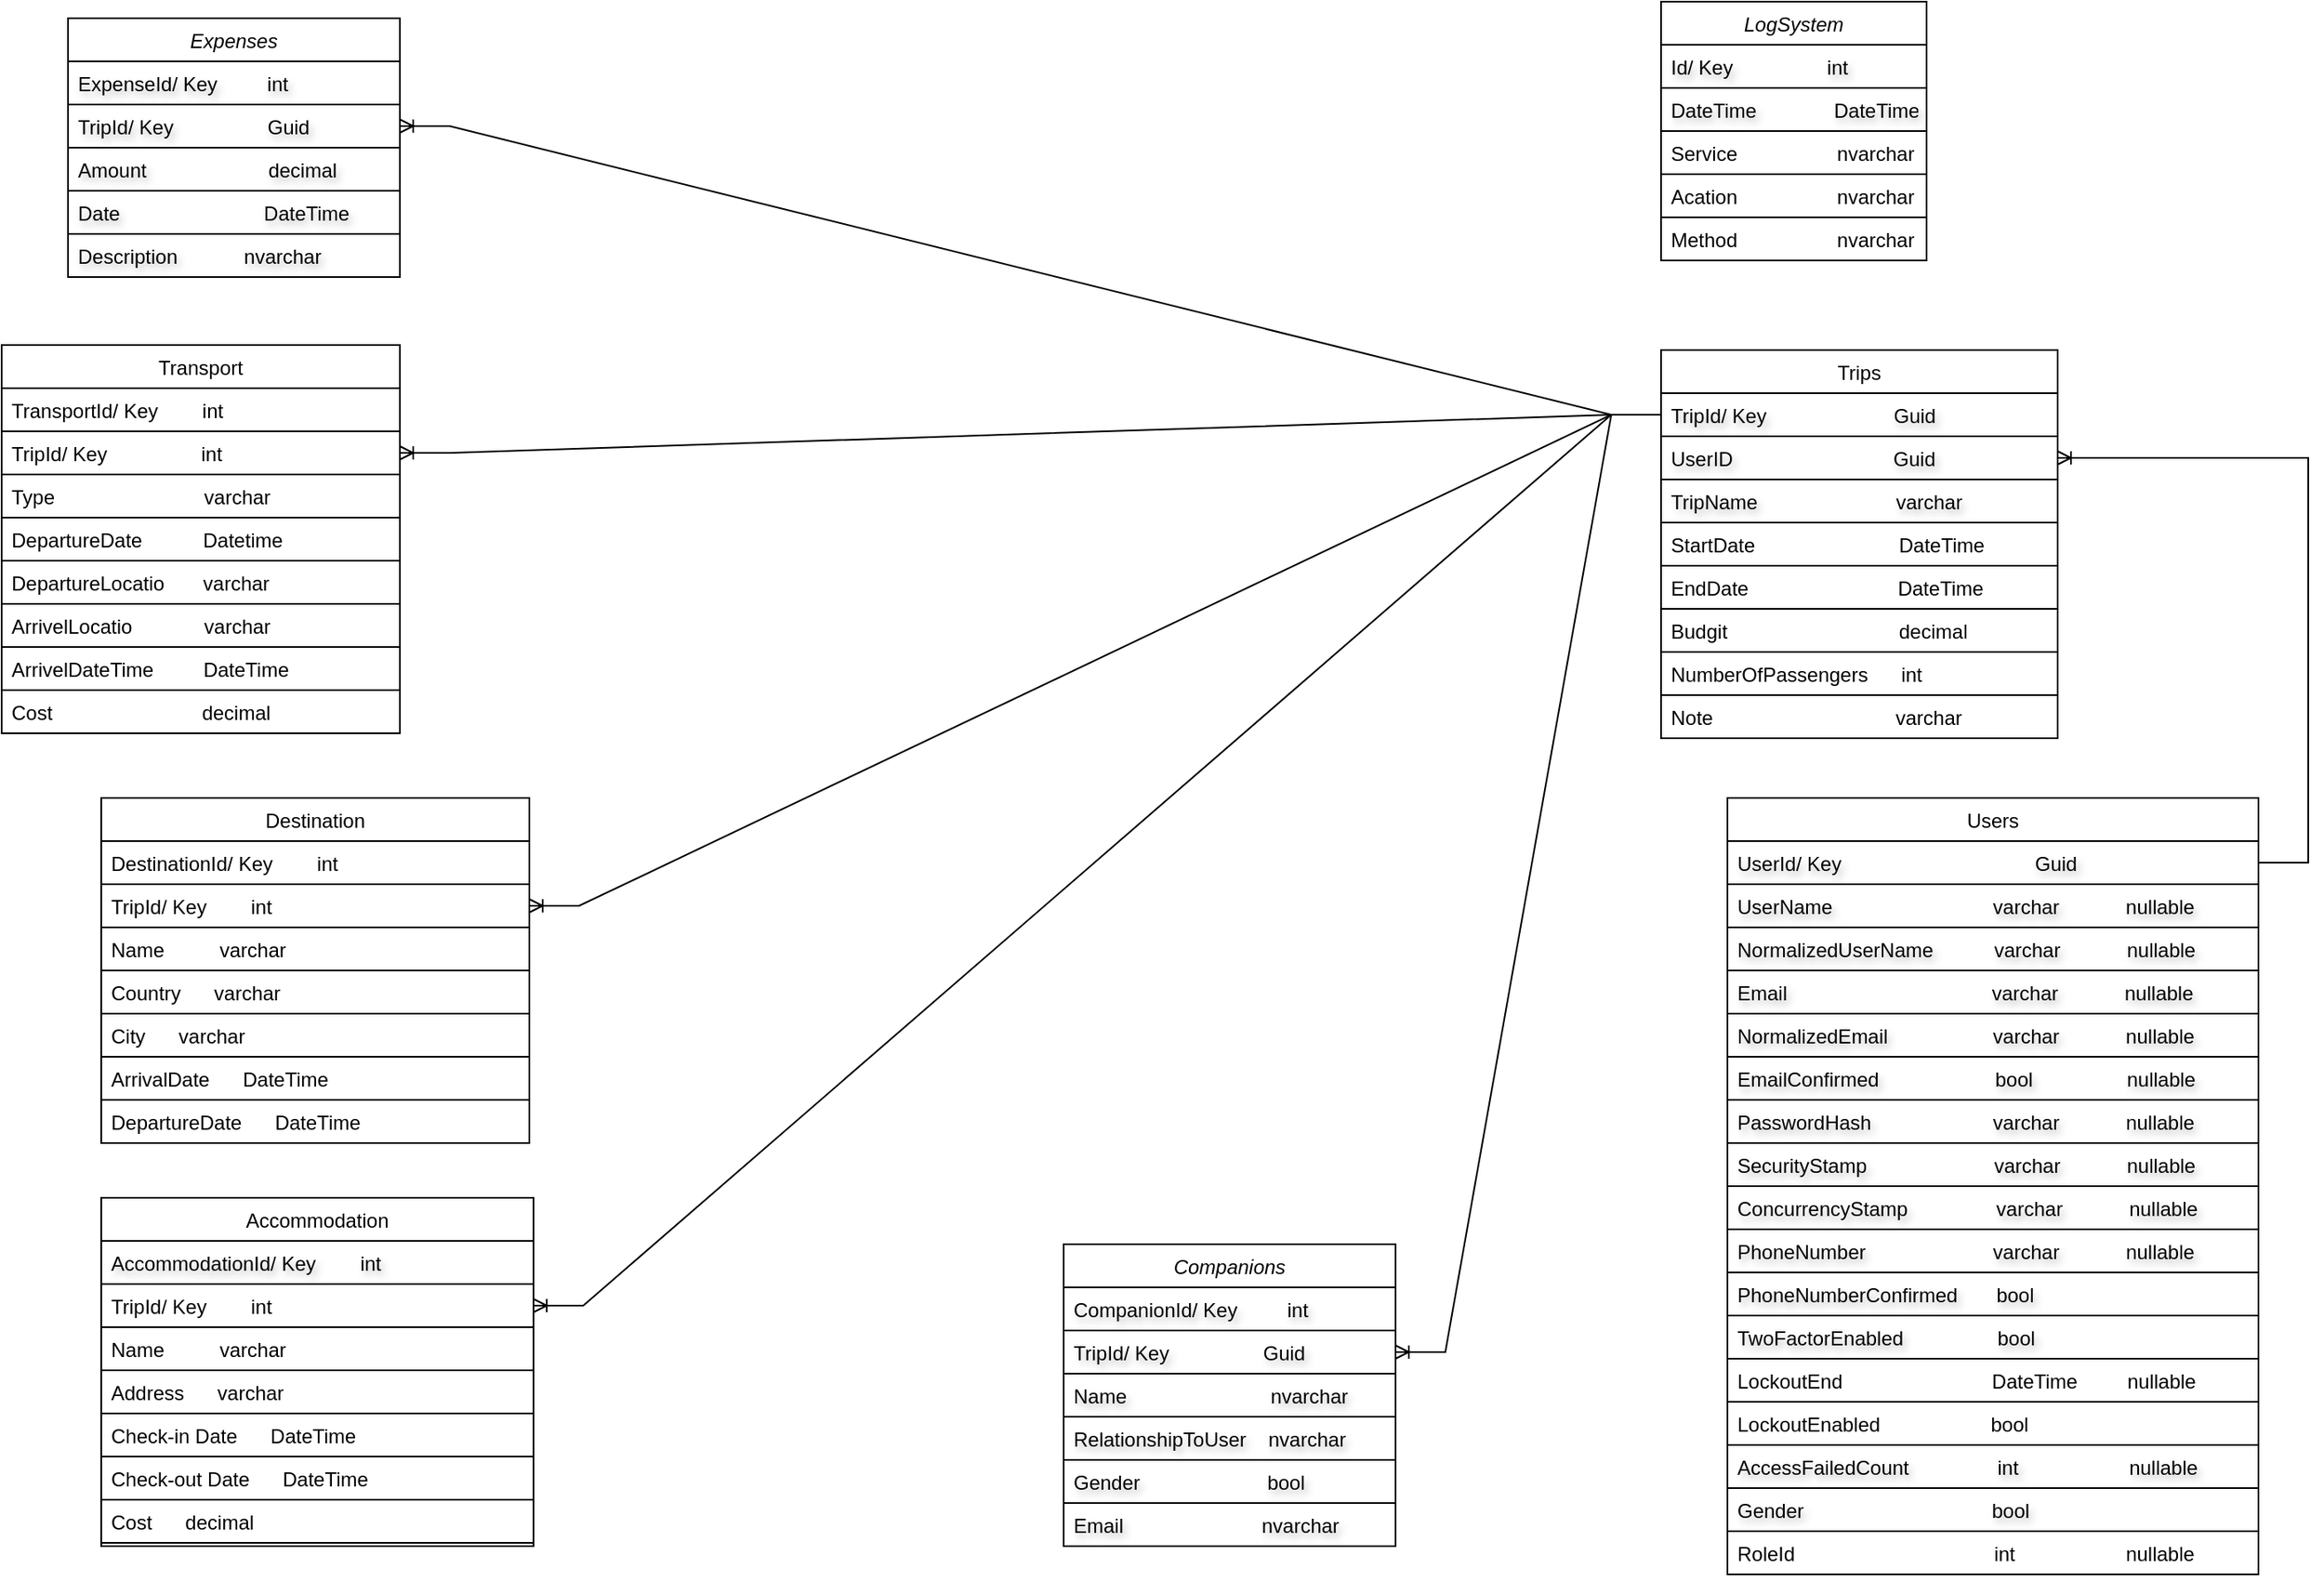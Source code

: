 <mxfile version="24.6.4" type="github">
  <diagram id="C5RBs43oDa-KdzZeNtuy" name="Page-1">
    <mxGraphModel dx="3276" dy="1240" grid="1" gridSize="10" guides="1" tooltips="1" connect="1" arrows="1" fold="1" page="1" pageScale="1" pageWidth="827" pageHeight="1169" math="0" shadow="0">
      <root>
        <mxCell id="WIyWlLk6GJQsqaUBKTNV-0" />
        <mxCell id="WIyWlLk6GJQsqaUBKTNV-1" parent="WIyWlLk6GJQsqaUBKTNV-0" />
        <mxCell id="zkfFHV4jXpPFQw0GAbJ--0" value="LogSystem" style="swimlane;fontStyle=2;align=center;verticalAlign=top;childLayout=stackLayout;horizontal=1;startSize=26;horizontalStack=0;resizeParent=1;resizeLast=0;collapsible=1;marginBottom=0;rounded=0;shadow=0;strokeWidth=1;" parent="WIyWlLk6GJQsqaUBKTNV-1" vertex="1">
          <mxGeometry x="320" y="40" width="160" height="156" as="geometry">
            <mxRectangle x="230" y="140" width="160" height="26" as="alternateBounds" />
          </mxGeometry>
        </mxCell>
        <mxCell id="W7-ITSmXaXUmrtEeUaLc-10" value="Id/ Key                 int" style="text;align=left;verticalAlign=top;spacingLeft=4;spacingRight=4;overflow=hidden;rotatable=0;points=[[0,0.5],[1,0.5]];portConstraint=eastwest;textShadow=1;strokeColor=default;" parent="zkfFHV4jXpPFQw0GAbJ--0" vertex="1">
          <mxGeometry y="26" width="160" height="26" as="geometry" />
        </mxCell>
        <mxCell id="zkfFHV4jXpPFQw0GAbJ--1" value="DateTime              DateTime" style="text;align=left;verticalAlign=top;spacingLeft=4;spacingRight=4;overflow=hidden;rotatable=0;points=[[0,0.5],[1,0.5]];portConstraint=eastwest;labelBorderColor=none;textShadow=1;strokeColor=default;" parent="zkfFHV4jXpPFQw0GAbJ--0" vertex="1">
          <mxGeometry y="52" width="160" height="26" as="geometry" />
        </mxCell>
        <mxCell id="zkfFHV4jXpPFQw0GAbJ--3" value="Service                  nvarchar" style="text;align=left;verticalAlign=top;spacingLeft=4;spacingRight=4;overflow=hidden;rotatable=0;points=[[0,0.5],[1,0.5]];portConstraint=eastwest;rounded=0;shadow=0;html=0;strokeColor=default;" parent="zkfFHV4jXpPFQw0GAbJ--0" vertex="1">
          <mxGeometry y="78" width="160" height="26" as="geometry" />
        </mxCell>
        <mxCell id="zkfFHV4jXpPFQw0GAbJ--5" value="Acation                  nvarchar" style="text;align=left;verticalAlign=top;spacingLeft=4;spacingRight=4;overflow=hidden;rotatable=0;points=[[0,0.5],[1,0.5]];portConstraint=eastwest;textShadow=0;strokeColor=default;" parent="zkfFHV4jXpPFQw0GAbJ--0" vertex="1">
          <mxGeometry y="104" width="160" height="26" as="geometry" />
        </mxCell>
        <mxCell id="CYqHaNeXAvNn23QGtW1U-41" value="Method                  nvarchar" style="text;align=left;verticalAlign=top;spacingLeft=4;spacingRight=4;overflow=hidden;rotatable=0;points=[[0,0.5],[1,0.5]];portConstraint=eastwest;textShadow=0;strokeColor=default;" vertex="1" parent="zkfFHV4jXpPFQw0GAbJ--0">
          <mxGeometry y="130" width="160" height="26" as="geometry" />
        </mxCell>
        <mxCell id="zkfFHV4jXpPFQw0GAbJ--6" value="Trips" style="swimlane;fontStyle=0;align=center;verticalAlign=top;childLayout=stackLayout;horizontal=1;startSize=26;horizontalStack=0;resizeParent=1;resizeLast=0;collapsible=1;marginBottom=0;rounded=0;shadow=0;strokeWidth=1;" parent="WIyWlLk6GJQsqaUBKTNV-1" vertex="1">
          <mxGeometry x="320" y="250" width="239" height="234" as="geometry">
            <mxRectangle x="130" y="380" width="160" height="26" as="alternateBounds" />
          </mxGeometry>
        </mxCell>
        <mxCell id="zkfFHV4jXpPFQw0GAbJ--7" value="TripId/ Key                       Guid " style="text;align=left;verticalAlign=top;spacingLeft=4;spacingRight=4;overflow=hidden;rotatable=0;points=[[0,0.5],[1,0.5]];portConstraint=eastwest;textShadow=1;strokeColor=default;" parent="zkfFHV4jXpPFQw0GAbJ--6" vertex="1">
          <mxGeometry y="26" width="239" height="26" as="geometry" />
        </mxCell>
        <mxCell id="W7-ITSmXaXUmrtEeUaLc-48" value="UserID                             Guid" style="text;align=left;verticalAlign=top;spacingLeft=4;spacingRight=4;overflow=hidden;rotatable=0;points=[[0,0.5],[1,0.5]];portConstraint=eastwest;rounded=0;shadow=0;html=0;textShadow=1;strokeColor=default;" parent="zkfFHV4jXpPFQw0GAbJ--6" vertex="1">
          <mxGeometry y="52" width="239" height="26" as="geometry" />
        </mxCell>
        <mxCell id="W7-ITSmXaXUmrtEeUaLc-47" value="TripName                         varchar" style="text;align=left;verticalAlign=top;spacingLeft=4;spacingRight=4;overflow=hidden;rotatable=0;points=[[0,0.5],[1,0.5]];portConstraint=eastwest;rounded=0;shadow=0;html=0;textShadow=1;strokeColor=default;" parent="zkfFHV4jXpPFQw0GAbJ--6" vertex="1">
          <mxGeometry y="78" width="239" height="26" as="geometry" />
        </mxCell>
        <mxCell id="zkfFHV4jXpPFQw0GAbJ--11" value="StartDate                          DateTime" style="text;align=left;verticalAlign=top;spacingLeft=4;spacingRight=4;overflow=hidden;rotatable=0;points=[[0,0.5],[1,0.5]];portConstraint=eastwest;strokeColor=default;" parent="zkfFHV4jXpPFQw0GAbJ--6" vertex="1">
          <mxGeometry y="104" width="239" height="26" as="geometry" />
        </mxCell>
        <mxCell id="CYqHaNeXAvNn23QGtW1U-17" value="EndDate                           DateTime" style="text;align=left;verticalAlign=top;spacingLeft=4;spacingRight=4;overflow=hidden;rotatable=0;points=[[0,0.5],[1,0.5]];portConstraint=eastwest;rounded=0;shadow=0;html=0;strokeColor=default;" vertex="1" parent="zkfFHV4jXpPFQw0GAbJ--6">
          <mxGeometry y="130" width="239" height="26" as="geometry" />
        </mxCell>
        <mxCell id="zkfFHV4jXpPFQw0GAbJ--10" value="Budgit                               decimal                     " style="text;align=left;verticalAlign=top;spacingLeft=4;spacingRight=4;overflow=hidden;rotatable=0;points=[[0,0.5],[1,0.5]];portConstraint=eastwest;fontStyle=0;strokeColor=default;" parent="zkfFHV4jXpPFQw0GAbJ--6" vertex="1">
          <mxGeometry y="156" width="239" height="26" as="geometry" />
        </mxCell>
        <mxCell id="zkfFHV4jXpPFQw0GAbJ--8" value="NumberOfPassengers      int" style="text;align=left;verticalAlign=top;spacingLeft=4;spacingRight=4;overflow=hidden;rotatable=0;points=[[0,0.5],[1,0.5]];portConstraint=eastwest;rounded=0;shadow=0;html=0;strokeColor=default;" parent="zkfFHV4jXpPFQw0GAbJ--6" vertex="1">
          <mxGeometry y="182" width="239" height="26" as="geometry" />
        </mxCell>
        <mxCell id="CYqHaNeXAvNn23QGtW1U-18" value="Note                                 varchar                     " style="text;align=left;verticalAlign=top;spacingLeft=4;spacingRight=4;overflow=hidden;rotatable=0;points=[[0,0.5],[1,0.5]];portConstraint=eastwest;fontStyle=0;strokeColor=default;" vertex="1" parent="zkfFHV4jXpPFQw0GAbJ--6">
          <mxGeometry y="208" width="239" height="26" as="geometry" />
        </mxCell>
        <mxCell id="zkfFHV4jXpPFQw0GAbJ--13" value="Destination" style="swimlane;fontStyle=0;align=center;verticalAlign=top;childLayout=stackLayout;horizontal=1;startSize=26;horizontalStack=0;resizeParent=1;resizeLast=0;collapsible=1;marginBottom=0;rounded=0;shadow=0;strokeWidth=1;" parent="WIyWlLk6GJQsqaUBKTNV-1" vertex="1">
          <mxGeometry x="-620" y="520" width="258" height="208" as="geometry">
            <mxRectangle x="340" y="380" width="170" height="26" as="alternateBounds" />
          </mxGeometry>
        </mxCell>
        <mxCell id="zkfFHV4jXpPFQw0GAbJ--14" value="DestinationId/ Key        int" style="text;align=left;verticalAlign=top;spacingLeft=4;spacingRight=4;overflow=hidden;rotatable=0;points=[[0,0.5],[1,0.5]];portConstraint=eastwest;strokeColor=default;" parent="zkfFHV4jXpPFQw0GAbJ--13" vertex="1">
          <mxGeometry y="26" width="258" height="26" as="geometry" />
        </mxCell>
        <mxCell id="CYqHaNeXAvNn23QGtW1U-21" value="TripId/ Key        int" style="text;align=left;verticalAlign=top;spacingLeft=4;spacingRight=4;overflow=hidden;rotatable=0;points=[[0,0.5],[1,0.5]];portConstraint=eastwest;strokeColor=default;" vertex="1" parent="zkfFHV4jXpPFQw0GAbJ--13">
          <mxGeometry y="52" width="258" height="26" as="geometry" />
        </mxCell>
        <mxCell id="W7-ITSmXaXUmrtEeUaLc-1" value="Name          varchar" style="text;align=left;verticalAlign=top;spacingLeft=4;spacingRight=4;overflow=hidden;rotatable=0;points=[[0,0.5],[1,0.5]];portConstraint=eastwest;strokeColor=default;" parent="zkfFHV4jXpPFQw0GAbJ--13" vertex="1">
          <mxGeometry y="78" width="258" height="26" as="geometry" />
        </mxCell>
        <mxCell id="W7-ITSmXaXUmrtEeUaLc-2" value="Country      varchar" style="text;align=left;verticalAlign=top;spacingLeft=4;spacingRight=4;overflow=hidden;rotatable=0;points=[[0,0.5],[1,0.5]];portConstraint=eastwest;strokeColor=default;" parent="zkfFHV4jXpPFQw0GAbJ--13" vertex="1">
          <mxGeometry y="104" width="258" height="26" as="geometry" />
        </mxCell>
        <mxCell id="CYqHaNeXAvNn23QGtW1U-20" value="City      varchar" style="text;align=left;verticalAlign=top;spacingLeft=4;spacingRight=4;overflow=hidden;rotatable=0;points=[[0,0.5],[1,0.5]];portConstraint=eastwest;strokeColor=default;" vertex="1" parent="zkfFHV4jXpPFQw0GAbJ--13">
          <mxGeometry y="130" width="258" height="26" as="geometry" />
        </mxCell>
        <mxCell id="CYqHaNeXAvNn23QGtW1U-19" value="ArrivalDate      DateTime" style="text;align=left;verticalAlign=top;spacingLeft=4;spacingRight=4;overflow=hidden;rotatable=0;points=[[0,0.5],[1,0.5]];portConstraint=eastwest;strokeColor=default;" vertex="1" parent="zkfFHV4jXpPFQw0GAbJ--13">
          <mxGeometry y="156" width="258" height="26" as="geometry" />
        </mxCell>
        <mxCell id="CYqHaNeXAvNn23QGtW1U-22" value="DepartureDate      DateTime" style="text;align=left;verticalAlign=top;spacingLeft=4;spacingRight=4;overflow=hidden;rotatable=0;points=[[0,0.5],[1,0.5]];portConstraint=eastwest;strokeColor=default;" vertex="1" parent="zkfFHV4jXpPFQw0GAbJ--13">
          <mxGeometry y="182" width="258" height="26" as="geometry" />
        </mxCell>
        <mxCell id="zkfFHV4jXpPFQw0GAbJ--17" value="Users" style="swimlane;fontStyle=0;align=center;verticalAlign=top;childLayout=stackLayout;horizontal=1;startSize=26;horizontalStack=0;resizeParent=1;resizeLast=0;collapsible=1;marginBottom=0;rounded=0;shadow=0;strokeWidth=1;" parent="WIyWlLk6GJQsqaUBKTNV-1" vertex="1">
          <mxGeometry x="360" y="520" width="320" height="468" as="geometry">
            <mxRectangle x="550" y="140" width="160" height="26" as="alternateBounds" />
          </mxGeometry>
        </mxCell>
        <mxCell id="zkfFHV4jXpPFQw0GAbJ--21" value="UserId/ Key                                   Guid                 " style="text;align=left;verticalAlign=top;spacingLeft=4;spacingRight=4;overflow=hidden;rotatable=0;points=[[0,0.5],[1,0.5]];portConstraint=eastwest;rounded=0;shadow=0;html=0;textShadow=1;strokeColor=default;" parent="zkfFHV4jXpPFQw0GAbJ--17" vertex="1">
          <mxGeometry y="26" width="320" height="26" as="geometry" />
        </mxCell>
        <mxCell id="CYqHaNeXAvNn23QGtW1U-5" value="UserName                             varchar            nullable" style="text;align=left;verticalAlign=top;spacingLeft=4;spacingRight=4;overflow=hidden;rotatable=0;points=[[0,0.5],[1,0.5]];portConstraint=eastwest;rounded=0;shadow=0;html=0;textShadow=1;strokeColor=default;" vertex="1" parent="zkfFHV4jXpPFQw0GAbJ--17">
          <mxGeometry y="52" width="320" height="26" as="geometry" />
        </mxCell>
        <mxCell id="CYqHaNeXAvNn23QGtW1U-8" value="NormalizedUserName           varchar            nullable" style="text;align=left;verticalAlign=top;spacingLeft=4;spacingRight=4;overflow=hidden;rotatable=0;points=[[0,0.5],[1,0.5]];portConstraint=eastwest;rounded=0;shadow=0;html=0;textShadow=1;strokeColor=default;" vertex="1" parent="zkfFHV4jXpPFQw0GAbJ--17">
          <mxGeometry y="78" width="320" height="26" as="geometry" />
        </mxCell>
        <mxCell id="CYqHaNeXAvNn23QGtW1U-12" value="Email                                     varchar            nullable" style="text;align=left;verticalAlign=top;spacingLeft=4;spacingRight=4;overflow=hidden;rotatable=0;points=[[0,0.5],[1,0.5]];portConstraint=eastwest;rounded=0;shadow=0;html=0;textShadow=1;strokeColor=default;" vertex="1" parent="zkfFHV4jXpPFQw0GAbJ--17">
          <mxGeometry y="104" width="320" height="26" as="geometry" />
        </mxCell>
        <mxCell id="CYqHaNeXAvNn23QGtW1U-15" value="NormalizedEmail                   varchar            nullable" style="text;align=left;verticalAlign=top;spacingLeft=4;spacingRight=4;overflow=hidden;rotatable=0;points=[[0,0.5],[1,0.5]];portConstraint=eastwest;rounded=0;shadow=0;html=0;textShadow=1;strokeColor=default;" vertex="1" parent="zkfFHV4jXpPFQw0GAbJ--17">
          <mxGeometry y="130" width="320" height="26" as="geometry" />
        </mxCell>
        <mxCell id="CYqHaNeXAvNn23QGtW1U-14" value="EmailConfirmed                     bool                 nullable" style="text;align=left;verticalAlign=top;spacingLeft=4;spacingRight=4;overflow=hidden;rotatable=0;points=[[0,0.5],[1,0.5]];portConstraint=eastwest;rounded=0;shadow=0;html=0;textShadow=1;strokeColor=default;" vertex="1" parent="zkfFHV4jXpPFQw0GAbJ--17">
          <mxGeometry y="156" width="320" height="26" as="geometry" />
        </mxCell>
        <mxCell id="CYqHaNeXAvNn23QGtW1U-13" value="PasswordHash                      varchar            nullable" style="text;align=left;verticalAlign=top;spacingLeft=4;spacingRight=4;overflow=hidden;rotatable=0;points=[[0,0.5],[1,0.5]];portConstraint=eastwest;rounded=0;shadow=0;html=0;textShadow=1;strokeColor=default;" vertex="1" parent="zkfFHV4jXpPFQw0GAbJ--17">
          <mxGeometry y="182" width="320" height="26" as="geometry" />
        </mxCell>
        <mxCell id="CYqHaNeXAvNn23QGtW1U-11" value="SecurityStamp                       varchar            nullable" style="text;align=left;verticalAlign=top;spacingLeft=4;spacingRight=4;overflow=hidden;rotatable=0;points=[[0,0.5],[1,0.5]];portConstraint=eastwest;rounded=0;shadow=0;html=0;textShadow=1;strokeColor=default;" vertex="1" parent="zkfFHV4jXpPFQw0GAbJ--17">
          <mxGeometry y="208" width="320" height="26" as="geometry" />
        </mxCell>
        <mxCell id="CYqHaNeXAvNn23QGtW1U-10" value="ConcurrencyStamp                varchar            nullable" style="text;align=left;verticalAlign=top;spacingLeft=4;spacingRight=4;overflow=hidden;rotatable=0;points=[[0,0.5],[1,0.5]];portConstraint=eastwest;rounded=0;shadow=0;html=0;textShadow=1;strokeColor=default;" vertex="1" parent="zkfFHV4jXpPFQw0GAbJ--17">
          <mxGeometry y="234" width="320" height="26" as="geometry" />
        </mxCell>
        <mxCell id="CYqHaNeXAvNn23QGtW1U-7" value="PhoneNumber                       varchar            nullable" style="text;align=left;verticalAlign=top;spacingLeft=4;spacingRight=4;overflow=hidden;rotatable=0;points=[[0,0.5],[1,0.5]];portConstraint=eastwest;rounded=0;shadow=0;html=0;textShadow=1;strokeColor=default;" vertex="1" parent="zkfFHV4jXpPFQw0GAbJ--17">
          <mxGeometry y="260" width="320" height="26" as="geometry" />
        </mxCell>
        <mxCell id="CYqHaNeXAvNn23QGtW1U-6" value="PhoneNumberConfirmed       bool                " style="text;align=left;verticalAlign=top;spacingLeft=4;spacingRight=4;overflow=hidden;rotatable=0;points=[[0,0.5],[1,0.5]];portConstraint=eastwest;rounded=0;shadow=0;html=0;textShadow=1;strokeColor=default;" vertex="1" parent="zkfFHV4jXpPFQw0GAbJ--17">
          <mxGeometry y="286" width="320" height="26" as="geometry" />
        </mxCell>
        <mxCell id="zkfFHV4jXpPFQw0GAbJ--22" value="TwoFactorEnabled                 bool                " style="text;align=left;verticalAlign=top;spacingLeft=4;spacingRight=4;overflow=hidden;rotatable=0;points=[[0,0.5],[1,0.5]];portConstraint=eastwest;rounded=0;shadow=0;html=0;textShadow=1;strokeColor=default;" parent="zkfFHV4jXpPFQw0GAbJ--17" vertex="1">
          <mxGeometry y="312" width="320" height="26" as="geometry" />
        </mxCell>
        <mxCell id="zkfFHV4jXpPFQw0GAbJ--18" value="LockoutEnd                           DateTime         nullable" style="text;align=left;verticalAlign=top;spacingLeft=4;spacingRight=4;overflow=hidden;rotatable=0;points=[[0,0.5],[1,0.5]];portConstraint=eastwest;strokeColor=default;" parent="zkfFHV4jXpPFQw0GAbJ--17" vertex="1">
          <mxGeometry y="338" width="320" height="26" as="geometry" />
        </mxCell>
        <mxCell id="zkfFHV4jXpPFQw0GAbJ--19" value="LockoutEnabled                    bool                  " style="text;align=left;verticalAlign=top;spacingLeft=4;spacingRight=4;overflow=hidden;rotatable=0;points=[[0,0.5],[1,0.5]];portConstraint=eastwest;rounded=0;shadow=0;html=0;strokeColor=default;" parent="zkfFHV4jXpPFQw0GAbJ--17" vertex="1">
          <mxGeometry y="364" width="320" height="26" as="geometry" />
        </mxCell>
        <mxCell id="CYqHaNeXAvNn23QGtW1U-9" value="AccessFailedCount                int                    nullable" style="text;align=left;verticalAlign=top;spacingLeft=4;spacingRight=4;overflow=hidden;rotatable=0;points=[[0,0.5],[1,0.5]];portConstraint=eastwest;rounded=0;shadow=0;html=0;textShadow=1;strokeColor=default;" vertex="1" parent="zkfFHV4jXpPFQw0GAbJ--17">
          <mxGeometry y="390" width="320" height="26" as="geometry" />
        </mxCell>
        <mxCell id="CYqHaNeXAvNn23QGtW1U-4" value="Gender                                  bool" style="text;align=left;verticalAlign=top;spacingLeft=4;spacingRight=4;overflow=hidden;rotatable=0;points=[[0,0.5],[1,0.5]];portConstraint=eastwest;rounded=0;shadow=0;html=0;textShadow=1;strokeColor=default;" vertex="1" parent="zkfFHV4jXpPFQw0GAbJ--17">
          <mxGeometry y="416" width="320" height="26" as="geometry" />
        </mxCell>
        <mxCell id="zkfFHV4jXpPFQw0GAbJ--20" value="RoleId                                    int                    nullable" style="text;align=left;verticalAlign=top;spacingLeft=4;spacingRight=4;overflow=hidden;rotatable=0;points=[[0,0.5],[1,0.5]];portConstraint=eastwest;rounded=0;shadow=0;html=0;strokeColor=default;" parent="zkfFHV4jXpPFQw0GAbJ--17" vertex="1">
          <mxGeometry y="442" width="320" height="26" as="geometry" />
        </mxCell>
        <mxCell id="W7-ITSmXaXUmrtEeUaLc-4" value="Accommodation" style="swimlane;fontStyle=0;align=center;verticalAlign=top;childLayout=stackLayout;horizontal=1;startSize=26;horizontalStack=0;resizeParent=1;resizeLast=0;collapsible=1;marginBottom=0;rounded=0;shadow=0;strokeWidth=1;" parent="WIyWlLk6GJQsqaUBKTNV-1" vertex="1">
          <mxGeometry x="-620" y="761" width="260.5" height="210" as="geometry">
            <mxRectangle x="340" y="380" width="170" height="26" as="alternateBounds" />
          </mxGeometry>
        </mxCell>
        <mxCell id="W7-ITSmXaXUmrtEeUaLc-5" value="AccommodationId/ Key        int" style="text;align=left;verticalAlign=top;spacingLeft=4;spacingRight=4;overflow=hidden;rotatable=0;points=[[0,0.5],[1,0.5]];portConstraint=eastwest;strokeColor=default;textShadow=1;" parent="W7-ITSmXaXUmrtEeUaLc-4" vertex="1">
          <mxGeometry y="26" width="260.5" height="26" as="geometry" />
        </mxCell>
        <mxCell id="CYqHaNeXAvNn23QGtW1U-23" value="TripId/ Key        int" style="text;align=left;verticalAlign=top;spacingLeft=4;spacingRight=4;overflow=hidden;rotatable=0;points=[[0,0.5],[1,0.5]];portConstraint=eastwest;strokeColor=default;" vertex="1" parent="W7-ITSmXaXUmrtEeUaLc-4">
          <mxGeometry y="52" width="260.5" height="26" as="geometry" />
        </mxCell>
        <mxCell id="W7-ITSmXaXUmrtEeUaLc-7" value="Name          varchar" style="text;align=left;verticalAlign=top;spacingLeft=4;spacingRight=4;overflow=hidden;rotatable=0;points=[[0,0.5],[1,0.5]];portConstraint=eastwest;strokeColor=default;" parent="W7-ITSmXaXUmrtEeUaLc-4" vertex="1">
          <mxGeometry y="78" width="260.5" height="26" as="geometry" />
        </mxCell>
        <mxCell id="CYqHaNeXAvNn23QGtW1U-24" value="Address      varchar" style="text;align=left;verticalAlign=top;spacingLeft=4;spacingRight=4;overflow=hidden;rotatable=0;points=[[0,0.5],[1,0.5]];portConstraint=eastwest;strokeColor=default;" vertex="1" parent="W7-ITSmXaXUmrtEeUaLc-4">
          <mxGeometry y="104" width="260.5" height="26" as="geometry" />
        </mxCell>
        <mxCell id="CYqHaNeXAvNn23QGtW1U-25" value="Check-in Date      DateTime" style="text;align=left;verticalAlign=top;spacingLeft=4;spacingRight=4;overflow=hidden;rotatable=0;points=[[0,0.5],[1,0.5]];portConstraint=eastwest;strokeColor=default;" vertex="1" parent="W7-ITSmXaXUmrtEeUaLc-4">
          <mxGeometry y="130" width="260.5" height="26" as="geometry" />
        </mxCell>
        <mxCell id="CYqHaNeXAvNn23QGtW1U-26" value="Check-out Date      DateTime" style="text;align=left;verticalAlign=top;spacingLeft=4;spacingRight=4;overflow=hidden;rotatable=0;points=[[0,0.5],[1,0.5]];portConstraint=eastwest;strokeColor=default;" vertex="1" parent="W7-ITSmXaXUmrtEeUaLc-4">
          <mxGeometry y="156" width="260.5" height="26" as="geometry" />
        </mxCell>
        <mxCell id="CYqHaNeXAvNn23QGtW1U-27" value="Cost      decimal" style="text;align=left;verticalAlign=top;spacingLeft=4;spacingRight=4;overflow=hidden;rotatable=0;points=[[0,0.5],[1,0.5]];portConstraint=eastwest;strokeColor=default;" vertex="1" parent="W7-ITSmXaXUmrtEeUaLc-4">
          <mxGeometry y="182" width="260.5" height="26" as="geometry" />
        </mxCell>
        <mxCell id="W7-ITSmXaXUmrtEeUaLc-11" value="Transport" style="swimlane;fontStyle=0;align=center;verticalAlign=top;childLayout=stackLayout;horizontal=1;startSize=26;horizontalStack=0;resizeParent=1;resizeLast=0;collapsible=1;marginBottom=0;rounded=0;shadow=0;strokeWidth=1;" parent="WIyWlLk6GJQsqaUBKTNV-1" vertex="1">
          <mxGeometry x="-680" y="247" width="240" height="234" as="geometry">
            <mxRectangle x="340" y="380" width="170" height="26" as="alternateBounds" />
          </mxGeometry>
        </mxCell>
        <mxCell id="CYqHaNeXAvNn23QGtW1U-33" value="TransportId/ Key        int" style="text;align=left;verticalAlign=top;spacingLeft=4;spacingRight=4;overflow=hidden;rotatable=0;points=[[0,0.5],[1,0.5]];portConstraint=eastwest;strokeColor=default;" vertex="1" parent="W7-ITSmXaXUmrtEeUaLc-11">
          <mxGeometry y="26" width="240" height="26" as="geometry" />
        </mxCell>
        <mxCell id="CYqHaNeXAvNn23QGtW1U-34" value="TripId/ Key                 int" style="text;align=left;verticalAlign=top;spacingLeft=4;spacingRight=4;overflow=hidden;rotatable=0;points=[[0,0.5],[1,0.5]];portConstraint=eastwest;strokeColor=default;" vertex="1" parent="W7-ITSmXaXUmrtEeUaLc-11">
          <mxGeometry y="52" width="240" height="26" as="geometry" />
        </mxCell>
        <mxCell id="CYqHaNeXAvNn23QGtW1U-32" value="Type                           varchar" style="text;align=left;verticalAlign=top;spacingLeft=4;spacingRight=4;overflow=hidden;rotatable=0;points=[[0,0.5],[1,0.5]];portConstraint=eastwest;strokeColor=default;" vertex="1" parent="W7-ITSmXaXUmrtEeUaLc-11">
          <mxGeometry y="78" width="240" height="26" as="geometry" />
        </mxCell>
        <mxCell id="CYqHaNeXAvNn23QGtW1U-29" value="DepartureDate           Datetime" style="text;align=left;verticalAlign=top;spacingLeft=4;spacingRight=4;overflow=hidden;rotatable=0;points=[[0,0.5],[1,0.5]];portConstraint=eastwest;strokeColor=default;" vertex="1" parent="W7-ITSmXaXUmrtEeUaLc-11">
          <mxGeometry y="104" width="240" height="26" as="geometry" />
        </mxCell>
        <mxCell id="CYqHaNeXAvNn23QGtW1U-35" value="DepartureLocatio       varchar" style="text;align=left;verticalAlign=top;spacingLeft=4;spacingRight=4;overflow=hidden;rotatable=0;points=[[0,0.5],[1,0.5]];portConstraint=eastwest;strokeColor=default;" vertex="1" parent="W7-ITSmXaXUmrtEeUaLc-11">
          <mxGeometry y="130" width="240" height="26" as="geometry" />
        </mxCell>
        <mxCell id="CYqHaNeXAvNn23QGtW1U-36" value="ArrivelLocatio             varchar" style="text;align=left;verticalAlign=top;spacingLeft=4;spacingRight=4;overflow=hidden;rotatable=0;points=[[0,0.5],[1,0.5]];portConstraint=eastwest;strokeColor=default;" vertex="1" parent="W7-ITSmXaXUmrtEeUaLc-11">
          <mxGeometry y="156" width="240" height="26" as="geometry" />
        </mxCell>
        <mxCell id="CYqHaNeXAvNn23QGtW1U-31" value="ArrivelDateTime         DateTime" style="text;align=left;verticalAlign=top;spacingLeft=4;spacingRight=4;overflow=hidden;rotatable=0;points=[[0,0.5],[1,0.5]];portConstraint=eastwest;strokeColor=default;" vertex="1" parent="W7-ITSmXaXUmrtEeUaLc-11">
          <mxGeometry y="182" width="240" height="26" as="geometry" />
        </mxCell>
        <mxCell id="CYqHaNeXAvNn23QGtW1U-37" value="Cost                           decimal" style="text;align=left;verticalAlign=top;spacingLeft=4;spacingRight=4;overflow=hidden;rotatable=0;points=[[0,0.5],[1,0.5]];portConstraint=eastwest;strokeColor=default;" vertex="1" parent="W7-ITSmXaXUmrtEeUaLc-11">
          <mxGeometry y="208" width="240" height="26" as="geometry" />
        </mxCell>
        <mxCell id="W7-ITSmXaXUmrtEeUaLc-64" value="Expenses" style="swimlane;fontStyle=2;align=center;verticalAlign=top;childLayout=stackLayout;horizontal=1;startSize=26;horizontalStack=0;resizeParent=1;resizeLast=0;collapsible=1;marginBottom=0;rounded=0;shadow=0;strokeWidth=1;" parent="WIyWlLk6GJQsqaUBKTNV-1" vertex="1">
          <mxGeometry x="-640" y="50" width="200" height="156" as="geometry">
            <mxRectangle x="230" y="140" width="160" height="26" as="alternateBounds" />
          </mxGeometry>
        </mxCell>
        <mxCell id="W7-ITSmXaXUmrtEeUaLc-65" value="ExpenseId/ Key         int" style="text;align=left;verticalAlign=top;spacingLeft=4;spacingRight=4;overflow=hidden;rotatable=0;points=[[0,0.5],[1,0.5]];portConstraint=eastwest;textShadow=1;strokeColor=default;" parent="W7-ITSmXaXUmrtEeUaLc-64" vertex="1">
          <mxGeometry y="26" width="200" height="26" as="geometry" />
        </mxCell>
        <mxCell id="CYqHaNeXAvNn23QGtW1U-39" value="TripId/ Key                 Guid " style="text;align=left;verticalAlign=top;spacingLeft=4;spacingRight=4;overflow=hidden;rotatable=0;points=[[0,0.5],[1,0.5]];portConstraint=eastwest;textShadow=1;strokeColor=default;" vertex="1" parent="W7-ITSmXaXUmrtEeUaLc-64">
          <mxGeometry y="52" width="200" height="26" as="geometry" />
        </mxCell>
        <mxCell id="W7-ITSmXaXUmrtEeUaLc-63" value="Amount                      decimal" style="text;align=left;verticalAlign=top;spacingLeft=4;spacingRight=4;overflow=hidden;rotatable=0;points=[[0,0.5],[1,0.5]];portConstraint=eastwest;labelBorderColor=none;textShadow=1;strokeColor=default;" parent="W7-ITSmXaXUmrtEeUaLc-64" vertex="1">
          <mxGeometry y="78" width="200" height="26" as="geometry" />
        </mxCell>
        <mxCell id="W7-ITSmXaXUmrtEeUaLc-66" value="Date                          DateTime" style="text;align=left;verticalAlign=top;spacingLeft=4;spacingRight=4;overflow=hidden;rotatable=0;points=[[0,0.5],[1,0.5]];portConstraint=eastwest;labelBorderColor=none;textShadow=1;strokeColor=default;" parent="W7-ITSmXaXUmrtEeUaLc-64" vertex="1">
          <mxGeometry y="104" width="200" height="26" as="geometry" />
        </mxCell>
        <mxCell id="W7-ITSmXaXUmrtEeUaLc-109" value="Description            nvarchar" style="text;align=left;verticalAlign=top;spacingLeft=4;spacingRight=4;overflow=hidden;rotatable=0;points=[[0,0.5],[1,0.5]];portConstraint=eastwest;rounded=0;shadow=0;html=0;textShadow=1;strokeColor=default;" parent="W7-ITSmXaXUmrtEeUaLc-64" vertex="1">
          <mxGeometry y="130" width="200" height="26" as="geometry" />
        </mxCell>
        <mxCell id="CYqHaNeXAvNn23QGtW1U-42" value="Companions" style="swimlane;fontStyle=2;align=center;verticalAlign=top;childLayout=stackLayout;horizontal=1;startSize=26;horizontalStack=0;resizeParent=1;resizeLast=0;collapsible=1;marginBottom=0;rounded=0;shadow=0;strokeWidth=1;" vertex="1" parent="WIyWlLk6GJQsqaUBKTNV-1">
          <mxGeometry x="-40" y="789" width="200" height="182" as="geometry">
            <mxRectangle x="230" y="140" width="160" height="26" as="alternateBounds" />
          </mxGeometry>
        </mxCell>
        <mxCell id="CYqHaNeXAvNn23QGtW1U-43" value="CompanionId/ Key         int" style="text;align=left;verticalAlign=top;spacingLeft=4;spacingRight=4;overflow=hidden;rotatable=0;points=[[0,0.5],[1,0.5]];portConstraint=eastwest;textShadow=1;strokeColor=default;" vertex="1" parent="CYqHaNeXAvNn23QGtW1U-42">
          <mxGeometry y="26" width="200" height="26" as="geometry" />
        </mxCell>
        <mxCell id="CYqHaNeXAvNn23QGtW1U-44" value="TripId/ Key                 Guid " style="text;align=left;verticalAlign=top;spacingLeft=4;spacingRight=4;overflow=hidden;rotatable=0;points=[[0,0.5],[1,0.5]];portConstraint=eastwest;textShadow=1;strokeColor=default;" vertex="1" parent="CYqHaNeXAvNn23QGtW1U-42">
          <mxGeometry y="52" width="200" height="26" as="geometry" />
        </mxCell>
        <mxCell id="CYqHaNeXAvNn23QGtW1U-45" value="Name                          nvarchar" style="text;align=left;verticalAlign=top;spacingLeft=4;spacingRight=4;overflow=hidden;rotatable=0;points=[[0,0.5],[1,0.5]];portConstraint=eastwest;labelBorderColor=none;textShadow=1;strokeColor=default;" vertex="1" parent="CYqHaNeXAvNn23QGtW1U-42">
          <mxGeometry y="78" width="200" height="26" as="geometry" />
        </mxCell>
        <mxCell id="CYqHaNeXAvNn23QGtW1U-46" value="RelationshipToUser    nvarchar" style="text;align=left;verticalAlign=top;spacingLeft=4;spacingRight=4;overflow=hidden;rotatable=0;points=[[0,0.5],[1,0.5]];portConstraint=eastwest;labelBorderColor=none;textShadow=1;strokeColor=default;" vertex="1" parent="CYqHaNeXAvNn23QGtW1U-42">
          <mxGeometry y="104" width="200" height="26" as="geometry" />
        </mxCell>
        <mxCell id="CYqHaNeXAvNn23QGtW1U-48" value="Gender                       bool" style="text;align=left;verticalAlign=top;spacingLeft=4;spacingRight=4;overflow=hidden;rotatable=0;points=[[0,0.5],[1,0.5]];portConstraint=eastwest;rounded=0;shadow=0;html=0;textShadow=1;strokeColor=default;" vertex="1" parent="CYqHaNeXAvNn23QGtW1U-42">
          <mxGeometry y="130" width="200" height="26" as="geometry" />
        </mxCell>
        <mxCell id="CYqHaNeXAvNn23QGtW1U-47" value="Email                         nvarchar" style="text;align=left;verticalAlign=top;spacingLeft=4;spacingRight=4;overflow=hidden;rotatable=0;points=[[0,0.5],[1,0.5]];portConstraint=eastwest;rounded=0;shadow=0;html=0;textShadow=1;strokeColor=default;" vertex="1" parent="CYqHaNeXAvNn23QGtW1U-42">
          <mxGeometry y="156" width="200" height="26" as="geometry" />
        </mxCell>
        <mxCell id="CYqHaNeXAvNn23QGtW1U-50" value="" style="edgeStyle=entityRelationEdgeStyle;fontSize=12;html=1;endArrow=ERoneToMany;rounded=0;entryX=1;entryY=0.5;entryDx=0;entryDy=0;" edge="1" parent="WIyWlLk6GJQsqaUBKTNV-1" source="zkfFHV4jXpPFQw0GAbJ--21" target="W7-ITSmXaXUmrtEeUaLc-48">
          <mxGeometry width="100" height="100" relative="1" as="geometry">
            <mxPoint x="90" y="490" as="sourcePoint" />
            <mxPoint x="190" y="390" as="targetPoint" />
          </mxGeometry>
        </mxCell>
        <mxCell id="CYqHaNeXAvNn23QGtW1U-51" value="" style="edgeStyle=entityRelationEdgeStyle;fontSize=12;html=1;endArrow=ERoneToMany;rounded=0;" edge="1" parent="WIyWlLk6GJQsqaUBKTNV-1" source="zkfFHV4jXpPFQw0GAbJ--7" target="CYqHaNeXAvNn23QGtW1U-21">
          <mxGeometry width="100" height="100" relative="1" as="geometry">
            <mxPoint x="90" y="490" as="sourcePoint" />
            <mxPoint x="190" y="390" as="targetPoint" />
          </mxGeometry>
        </mxCell>
        <mxCell id="CYqHaNeXAvNn23QGtW1U-52" value="" style="edgeStyle=entityRelationEdgeStyle;fontSize=12;html=1;endArrow=ERoneToMany;rounded=0;" edge="1" parent="WIyWlLk6GJQsqaUBKTNV-1" source="zkfFHV4jXpPFQw0GAbJ--7" target="CYqHaNeXAvNn23QGtW1U-23">
          <mxGeometry width="100" height="100" relative="1" as="geometry">
            <mxPoint x="131" y="369" as="sourcePoint" />
            <mxPoint x="10" y="398" as="targetPoint" />
          </mxGeometry>
        </mxCell>
        <mxCell id="CYqHaNeXAvNn23QGtW1U-53" value="" style="edgeStyle=entityRelationEdgeStyle;fontSize=12;html=1;endArrow=ERoneToMany;rounded=0;" edge="1" parent="WIyWlLk6GJQsqaUBKTNV-1" source="zkfFHV4jXpPFQw0GAbJ--7" target="CYqHaNeXAvNn23QGtW1U-34">
          <mxGeometry width="100" height="100" relative="1" as="geometry">
            <mxPoint x="141" y="379" as="sourcePoint" />
            <mxPoint x="20" y="408" as="targetPoint" />
          </mxGeometry>
        </mxCell>
        <mxCell id="CYqHaNeXAvNn23QGtW1U-54" value="" style="edgeStyle=entityRelationEdgeStyle;fontSize=12;html=1;endArrow=ERoneToMany;rounded=0;" edge="1" parent="WIyWlLk6GJQsqaUBKTNV-1" source="zkfFHV4jXpPFQw0GAbJ--7" target="CYqHaNeXAvNn23QGtW1U-39">
          <mxGeometry width="100" height="100" relative="1" as="geometry">
            <mxPoint x="291" y="167" as="sourcePoint" />
            <mxPoint x="170" y="196" as="targetPoint" />
          </mxGeometry>
        </mxCell>
        <mxCell id="CYqHaNeXAvNn23QGtW1U-55" value="" style="edgeStyle=entityRelationEdgeStyle;fontSize=12;html=1;endArrow=ERoneToMany;rounded=0;" edge="1" parent="WIyWlLk6GJQsqaUBKTNV-1" source="zkfFHV4jXpPFQw0GAbJ--7" target="CYqHaNeXAvNn23QGtW1U-44">
          <mxGeometry width="100" height="100" relative="1" as="geometry">
            <mxPoint x="161" y="399" as="sourcePoint" />
            <mxPoint x="40" y="428" as="targetPoint" />
            <Array as="points">
              <mxPoint x="340" y="380" />
              <mxPoint x="470" y="730" />
            </Array>
          </mxGeometry>
        </mxCell>
      </root>
    </mxGraphModel>
  </diagram>
</mxfile>
